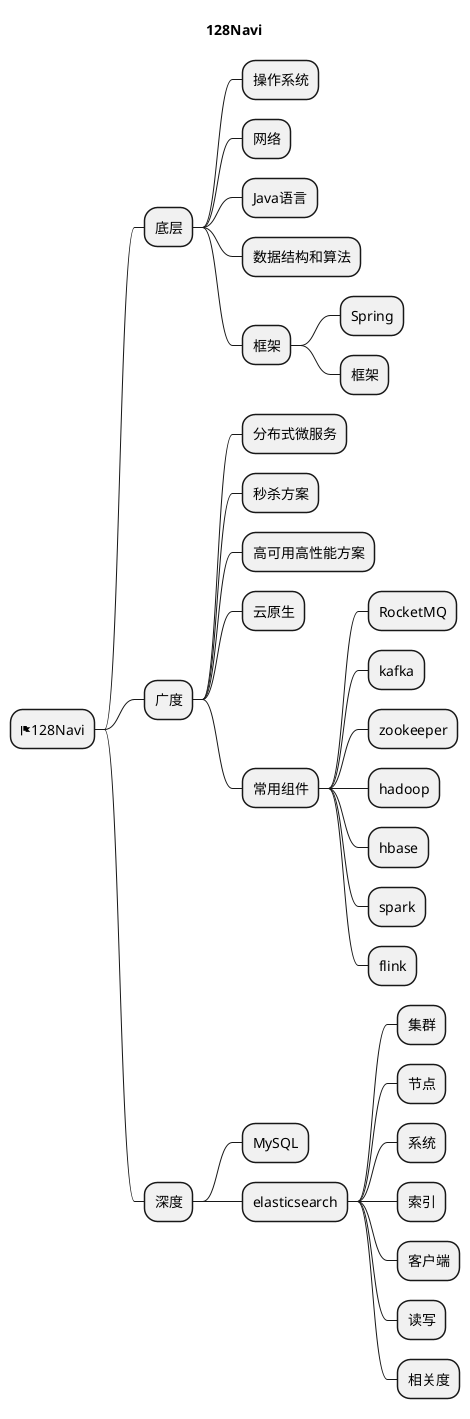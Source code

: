 @startmindmap
'https://plantuml.com/mindmap-diagram

title 128Navi

* <&flag>128Navi
** 底层
*** 操作系统
*** 网络
*** Java语言
*** 数据结构和算法
*** 框架
**** Spring
**** 框架
** 广度
*** 分布式微服务
*** 秒杀方案
*** 高可用高性能方案
*** 云原生
*** 常用组件
**** RocketMQ
**** kafka
**** zookeeper
**** hadoop
**** hbase
**** spark
**** flink
** 深度
*** MySQL
*** elasticsearch
**** 集群
**** 节点
**** 系统
**** 索引
**** 客户端
**** 读写
**** 相关度


@endmindmap
